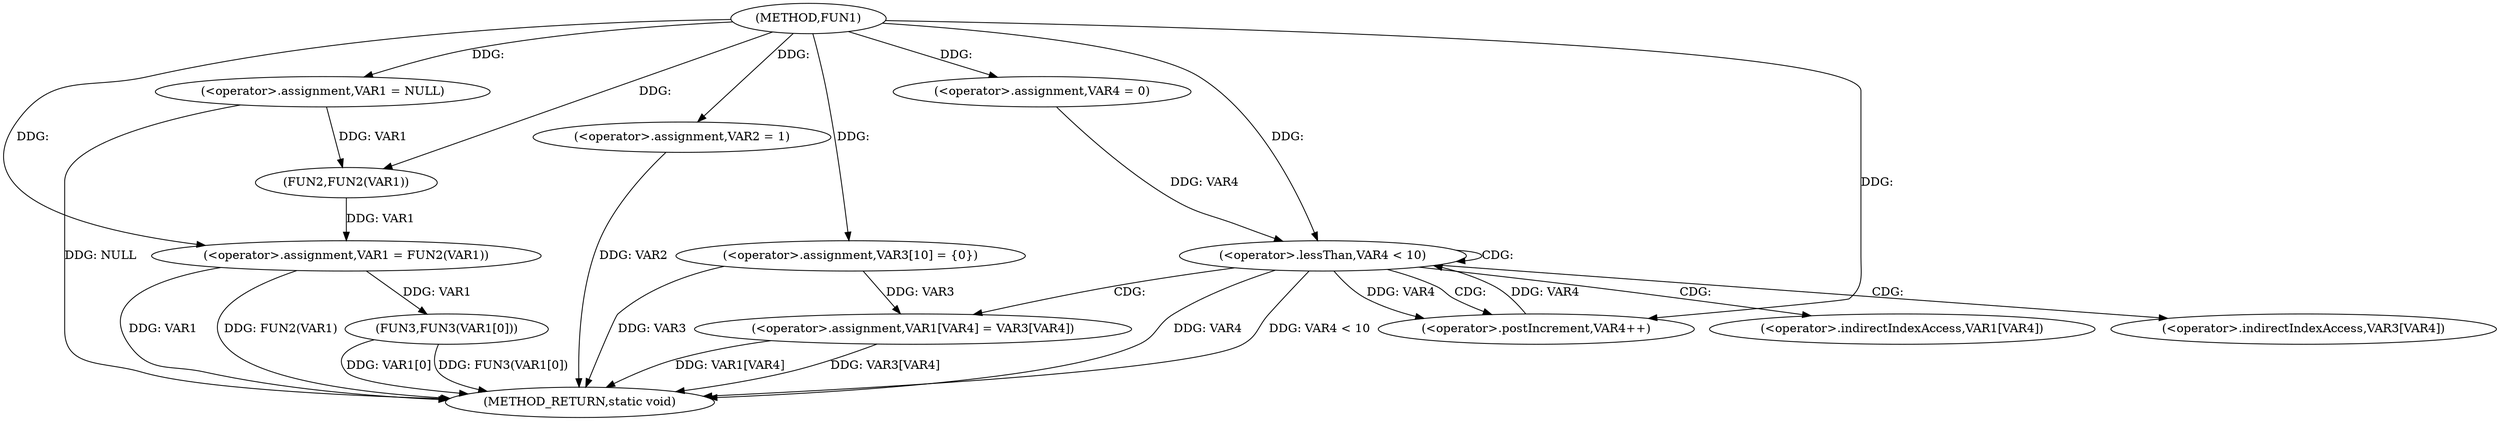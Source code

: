 digraph FUN1 {  
"1000100" [label = "(METHOD,FUN1)" ]
"1000139" [label = "(METHOD_RETURN,static void)" ]
"1000103" [label = "(<operator>.assignment,VAR1 = NULL)" ]
"1000106" [label = "(<operator>.assignment,VAR2 = 1)" ]
"1000109" [label = "(<operator>.assignment,VAR1 = FUN2(VAR1))" ]
"1000111" [label = "(FUN2,FUN2(VAR1))" ]
"1000115" [label = "(<operator>.assignment,VAR3[10] = {0})" ]
"1000119" [label = "(<operator>.assignment,VAR4 = 0)" ]
"1000122" [label = "(<operator>.lessThan,VAR4 < 10)" ]
"1000125" [label = "(<operator>.postIncrement,VAR4++)" ]
"1000128" [label = "(<operator>.assignment,VAR1[VAR4] = VAR3[VAR4])" ]
"1000135" [label = "(FUN3,FUN3(VAR1[0]))" ]
"1000129" [label = "(<operator>.indirectIndexAccess,VAR1[VAR4])" ]
"1000132" [label = "(<operator>.indirectIndexAccess,VAR3[VAR4])" ]
  "1000106" -> "1000139"  [ label = "DDG: VAR2"] 
  "1000103" -> "1000139"  [ label = "DDG: NULL"] 
  "1000122" -> "1000139"  [ label = "DDG: VAR4"] 
  "1000128" -> "1000139"  [ label = "DDG: VAR3[VAR4]"] 
  "1000128" -> "1000139"  [ label = "DDG: VAR1[VAR4]"] 
  "1000135" -> "1000139"  [ label = "DDG: FUN3(VAR1[0])"] 
  "1000109" -> "1000139"  [ label = "DDG: VAR1"] 
  "1000135" -> "1000139"  [ label = "DDG: VAR1[0]"] 
  "1000122" -> "1000139"  [ label = "DDG: VAR4 < 10"] 
  "1000109" -> "1000139"  [ label = "DDG: FUN2(VAR1)"] 
  "1000115" -> "1000139"  [ label = "DDG: VAR3"] 
  "1000100" -> "1000103"  [ label = "DDG: "] 
  "1000100" -> "1000106"  [ label = "DDG: "] 
  "1000111" -> "1000109"  [ label = "DDG: VAR1"] 
  "1000100" -> "1000109"  [ label = "DDG: "] 
  "1000103" -> "1000111"  [ label = "DDG: VAR1"] 
  "1000100" -> "1000111"  [ label = "DDG: "] 
  "1000100" -> "1000115"  [ label = "DDG: "] 
  "1000100" -> "1000119"  [ label = "DDG: "] 
  "1000125" -> "1000122"  [ label = "DDG: VAR4"] 
  "1000119" -> "1000122"  [ label = "DDG: VAR4"] 
  "1000100" -> "1000122"  [ label = "DDG: "] 
  "1000122" -> "1000125"  [ label = "DDG: VAR4"] 
  "1000100" -> "1000125"  [ label = "DDG: "] 
  "1000115" -> "1000128"  [ label = "DDG: VAR3"] 
  "1000109" -> "1000135"  [ label = "DDG: VAR1"] 
  "1000122" -> "1000132"  [ label = "CDG: "] 
  "1000122" -> "1000128"  [ label = "CDG: "] 
  "1000122" -> "1000129"  [ label = "CDG: "] 
  "1000122" -> "1000125"  [ label = "CDG: "] 
  "1000122" -> "1000122"  [ label = "CDG: "] 
}
